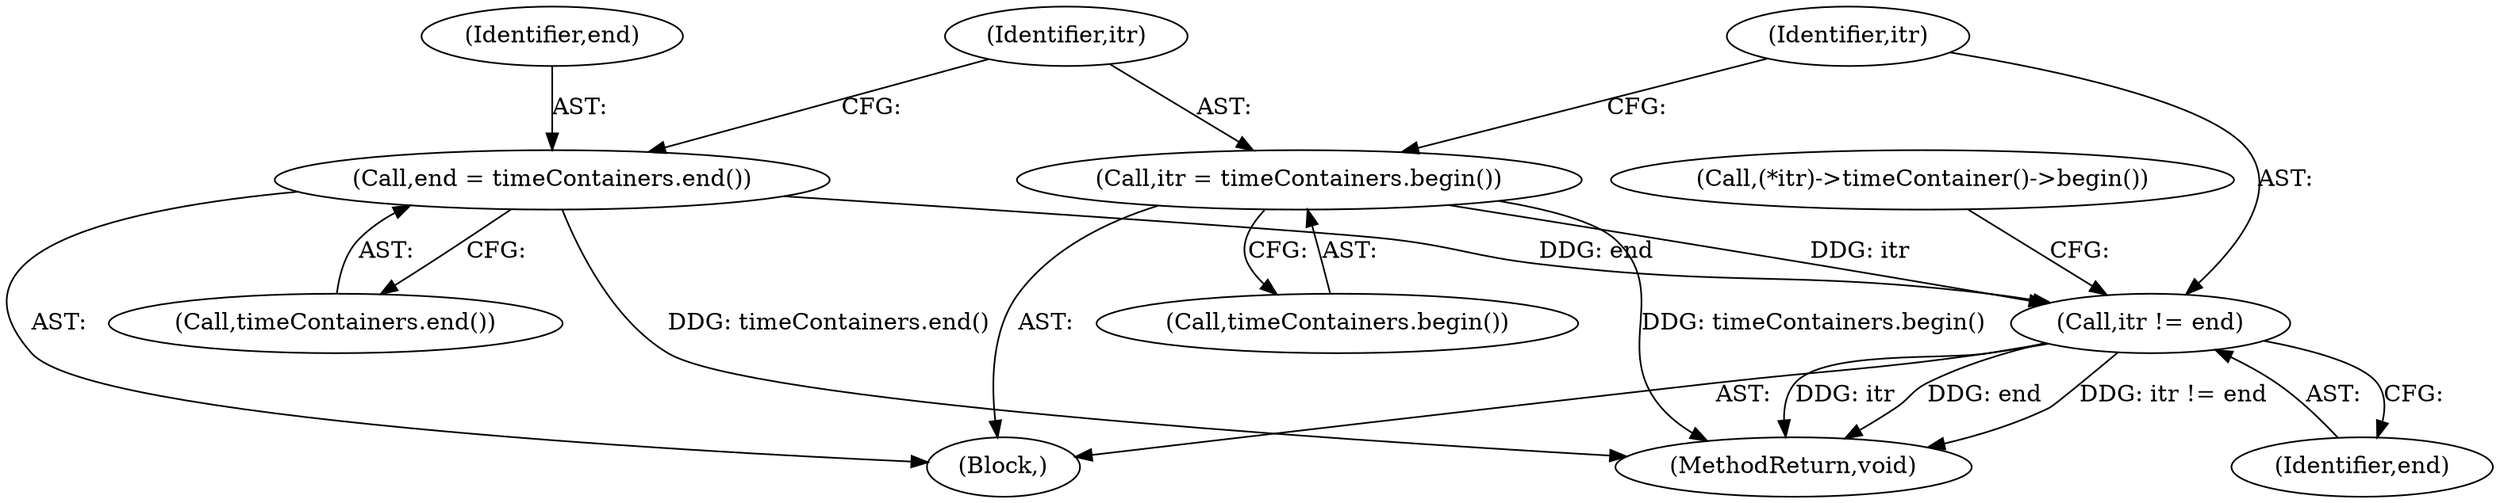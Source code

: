 digraph "1_Chrome_f592cf6a66b63decc7e7093b36501229a5de1f1d@del" {
"1000114" [label="(Call,itr != end)"];
"1000111" [label="(Call,itr = timeContainers.begin())"];
"1000107" [label="(Call,end = timeContainers.end())"];
"1000115" [label="(Identifier,itr)"];
"1000111" [label="(Call,itr = timeContainers.begin())"];
"1000117" [label="(Call,(*itr)->timeContainer()->begin())"];
"1000107" [label="(Call,end = timeContainers.end())"];
"1000118" [label="(MethodReturn,void)"];
"1000114" [label="(Call,itr != end)"];
"1000108" [label="(Identifier,end)"];
"1000113" [label="(Call,timeContainers.begin())"];
"1000109" [label="(Call,timeContainers.end())"];
"1000112" [label="(Identifier,itr)"];
"1000116" [label="(Identifier,end)"];
"1000101" [label="(Block,)"];
"1000114" -> "1000101"  [label="AST: "];
"1000114" -> "1000116"  [label="CFG: "];
"1000115" -> "1000114"  [label="AST: "];
"1000116" -> "1000114"  [label="AST: "];
"1000117" -> "1000114"  [label="CFG: "];
"1000114" -> "1000118"  [label="DDG: itr != end"];
"1000114" -> "1000118"  [label="DDG: itr"];
"1000114" -> "1000118"  [label="DDG: end"];
"1000111" -> "1000114"  [label="DDG: itr"];
"1000107" -> "1000114"  [label="DDG: end"];
"1000111" -> "1000101"  [label="AST: "];
"1000111" -> "1000113"  [label="CFG: "];
"1000112" -> "1000111"  [label="AST: "];
"1000113" -> "1000111"  [label="AST: "];
"1000115" -> "1000111"  [label="CFG: "];
"1000111" -> "1000118"  [label="DDG: timeContainers.begin()"];
"1000107" -> "1000101"  [label="AST: "];
"1000107" -> "1000109"  [label="CFG: "];
"1000108" -> "1000107"  [label="AST: "];
"1000109" -> "1000107"  [label="AST: "];
"1000112" -> "1000107"  [label="CFG: "];
"1000107" -> "1000118"  [label="DDG: timeContainers.end()"];
}
